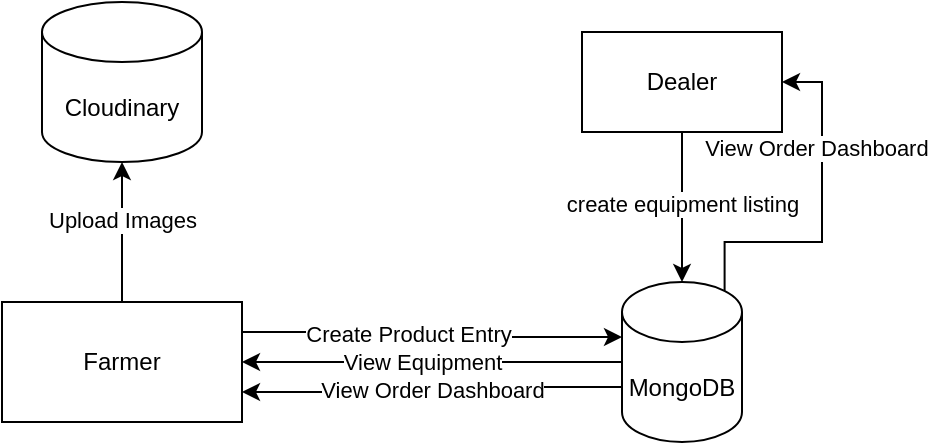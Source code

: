 <mxfile version="24.2.0" type="device">
  <diagram name="Page-1" id="0QWvSErwzNonlfV24U-0">
    <mxGraphModel dx="757" dy="540" grid="1" gridSize="10" guides="1" tooltips="1" connect="1" arrows="1" fold="1" page="1" pageScale="1" pageWidth="850" pageHeight="1100" math="0" shadow="0">
      <root>
        <mxCell id="0" />
        <mxCell id="1" parent="0" />
        <mxCell id="JXcaVInuVGJE_VHxCGp_-1" value="Farmer" style="rounded=0;whiteSpace=wrap;html=1;" vertex="1" parent="1">
          <mxGeometry x="60" y="350" width="120" height="60" as="geometry" />
        </mxCell>
        <mxCell id="JXcaVInuVGJE_VHxCGp_-8" style="edgeStyle=orthogonalEdgeStyle;rounded=0;orthogonalLoop=1;jettySize=auto;html=1;exitX=0;exitY=0.5;exitDx=0;exitDy=0;exitPerimeter=0;entryX=1;entryY=0.5;entryDx=0;entryDy=0;" edge="1" parent="1" source="JXcaVInuVGJE_VHxCGp_-2" target="JXcaVInuVGJE_VHxCGp_-1">
          <mxGeometry relative="1" as="geometry" />
        </mxCell>
        <mxCell id="JXcaVInuVGJE_VHxCGp_-9" value="View Equipment" style="edgeLabel;html=1;align=center;verticalAlign=middle;resizable=0;points=[];" vertex="1" connectable="0" parent="JXcaVInuVGJE_VHxCGp_-8">
          <mxGeometry x="0.236" y="4" relative="1" as="geometry">
            <mxPoint x="17" y="-4" as="offset" />
          </mxGeometry>
        </mxCell>
        <mxCell id="JXcaVInuVGJE_VHxCGp_-10" style="edgeStyle=orthogonalEdgeStyle;rounded=0;orthogonalLoop=1;jettySize=auto;html=1;exitX=0;exitY=0;exitDx=0;exitDy=52.5;exitPerimeter=0;entryX=1;entryY=0.75;entryDx=0;entryDy=0;" edge="1" parent="1" source="JXcaVInuVGJE_VHxCGp_-2" target="JXcaVInuVGJE_VHxCGp_-1">
          <mxGeometry relative="1" as="geometry" />
        </mxCell>
        <mxCell id="JXcaVInuVGJE_VHxCGp_-14" value="View Order Dashboard" style="edgeLabel;html=1;align=center;verticalAlign=middle;resizable=0;points=[];" vertex="1" connectable="0" parent="JXcaVInuVGJE_VHxCGp_-10">
          <mxGeometry x="0.005" relative="1" as="geometry">
            <mxPoint as="offset" />
          </mxGeometry>
        </mxCell>
        <mxCell id="JXcaVInuVGJE_VHxCGp_-18" style="edgeStyle=orthogonalEdgeStyle;rounded=0;orthogonalLoop=1;jettySize=auto;html=1;exitX=0.855;exitY=0;exitDx=0;exitDy=4.35;exitPerimeter=0;entryX=1;entryY=0.5;entryDx=0;entryDy=0;" edge="1" parent="1" source="JXcaVInuVGJE_VHxCGp_-2" target="JXcaVInuVGJE_VHxCGp_-15">
          <mxGeometry relative="1" as="geometry">
            <Array as="points">
              <mxPoint x="421" y="320" />
              <mxPoint x="470" y="320" />
              <mxPoint x="470" y="240" />
            </Array>
          </mxGeometry>
        </mxCell>
        <mxCell id="JXcaVInuVGJE_VHxCGp_-19" value="View Order Dashboard" style="edgeLabel;html=1;align=center;verticalAlign=middle;resizable=0;points=[];" vertex="1" connectable="0" parent="JXcaVInuVGJE_VHxCGp_-18">
          <mxGeometry x="0.391" y="3" relative="1" as="geometry">
            <mxPoint as="offset" />
          </mxGeometry>
        </mxCell>
        <mxCell id="JXcaVInuVGJE_VHxCGp_-2" value="MongoDB" style="shape=cylinder3;whiteSpace=wrap;html=1;boundedLbl=1;backgroundOutline=1;size=15;" vertex="1" parent="1">
          <mxGeometry x="370" y="340" width="60" height="80" as="geometry" />
        </mxCell>
        <mxCell id="JXcaVInuVGJE_VHxCGp_-3" value="Cloudinary" style="shape=cylinder3;whiteSpace=wrap;html=1;boundedLbl=1;backgroundOutline=1;size=15;" vertex="1" parent="1">
          <mxGeometry x="80" y="200" width="80" height="80" as="geometry" />
        </mxCell>
        <mxCell id="JXcaVInuVGJE_VHxCGp_-4" style="edgeStyle=orthogonalEdgeStyle;rounded=0;orthogonalLoop=1;jettySize=auto;html=1;entryX=0.5;entryY=1;entryDx=0;entryDy=0;entryPerimeter=0;exitX=0.5;exitY=0;exitDx=0;exitDy=0;" edge="1" parent="1" source="JXcaVInuVGJE_VHxCGp_-1" target="JXcaVInuVGJE_VHxCGp_-3">
          <mxGeometry relative="1" as="geometry" />
        </mxCell>
        <mxCell id="JXcaVInuVGJE_VHxCGp_-5" value="Upload Images" style="edgeLabel;html=1;align=center;verticalAlign=middle;resizable=0;points=[];" vertex="1" connectable="0" parent="JXcaVInuVGJE_VHxCGp_-4">
          <mxGeometry x="0.189" relative="1" as="geometry">
            <mxPoint as="offset" />
          </mxGeometry>
        </mxCell>
        <mxCell id="JXcaVInuVGJE_VHxCGp_-6" style="edgeStyle=orthogonalEdgeStyle;rounded=0;orthogonalLoop=1;jettySize=auto;html=1;exitX=1;exitY=0.25;exitDx=0;exitDy=0;entryX=0;entryY=0;entryDx=0;entryDy=27.5;entryPerimeter=0;" edge="1" parent="1" source="JXcaVInuVGJE_VHxCGp_-1" target="JXcaVInuVGJE_VHxCGp_-2">
          <mxGeometry relative="1" as="geometry" />
        </mxCell>
        <mxCell id="JXcaVInuVGJE_VHxCGp_-7" value="Create Product Entry" style="edgeLabel;html=1;align=center;verticalAlign=middle;resizable=0;points=[];" vertex="1" connectable="0" parent="JXcaVInuVGJE_VHxCGp_-6">
          <mxGeometry x="-0.14" y="-1" relative="1" as="geometry">
            <mxPoint as="offset" />
          </mxGeometry>
        </mxCell>
        <mxCell id="JXcaVInuVGJE_VHxCGp_-15" value="Dealer" style="html=1;dashed=0;whiteSpace=wrap;" vertex="1" parent="1">
          <mxGeometry x="350" y="215" width="100" height="50" as="geometry" />
        </mxCell>
        <mxCell id="JXcaVInuVGJE_VHxCGp_-16" style="edgeStyle=orthogonalEdgeStyle;rounded=0;orthogonalLoop=1;jettySize=auto;html=1;entryX=0.5;entryY=0;entryDx=0;entryDy=0;entryPerimeter=0;" edge="1" parent="1" source="JXcaVInuVGJE_VHxCGp_-15" target="JXcaVInuVGJE_VHxCGp_-2">
          <mxGeometry relative="1" as="geometry" />
        </mxCell>
        <mxCell id="JXcaVInuVGJE_VHxCGp_-17" value="create equipment listing" style="edgeLabel;html=1;align=center;verticalAlign=middle;resizable=0;points=[];" vertex="1" connectable="0" parent="JXcaVInuVGJE_VHxCGp_-16">
          <mxGeometry x="-0.004" relative="1" as="geometry">
            <mxPoint y="-2" as="offset" />
          </mxGeometry>
        </mxCell>
      </root>
    </mxGraphModel>
  </diagram>
</mxfile>
